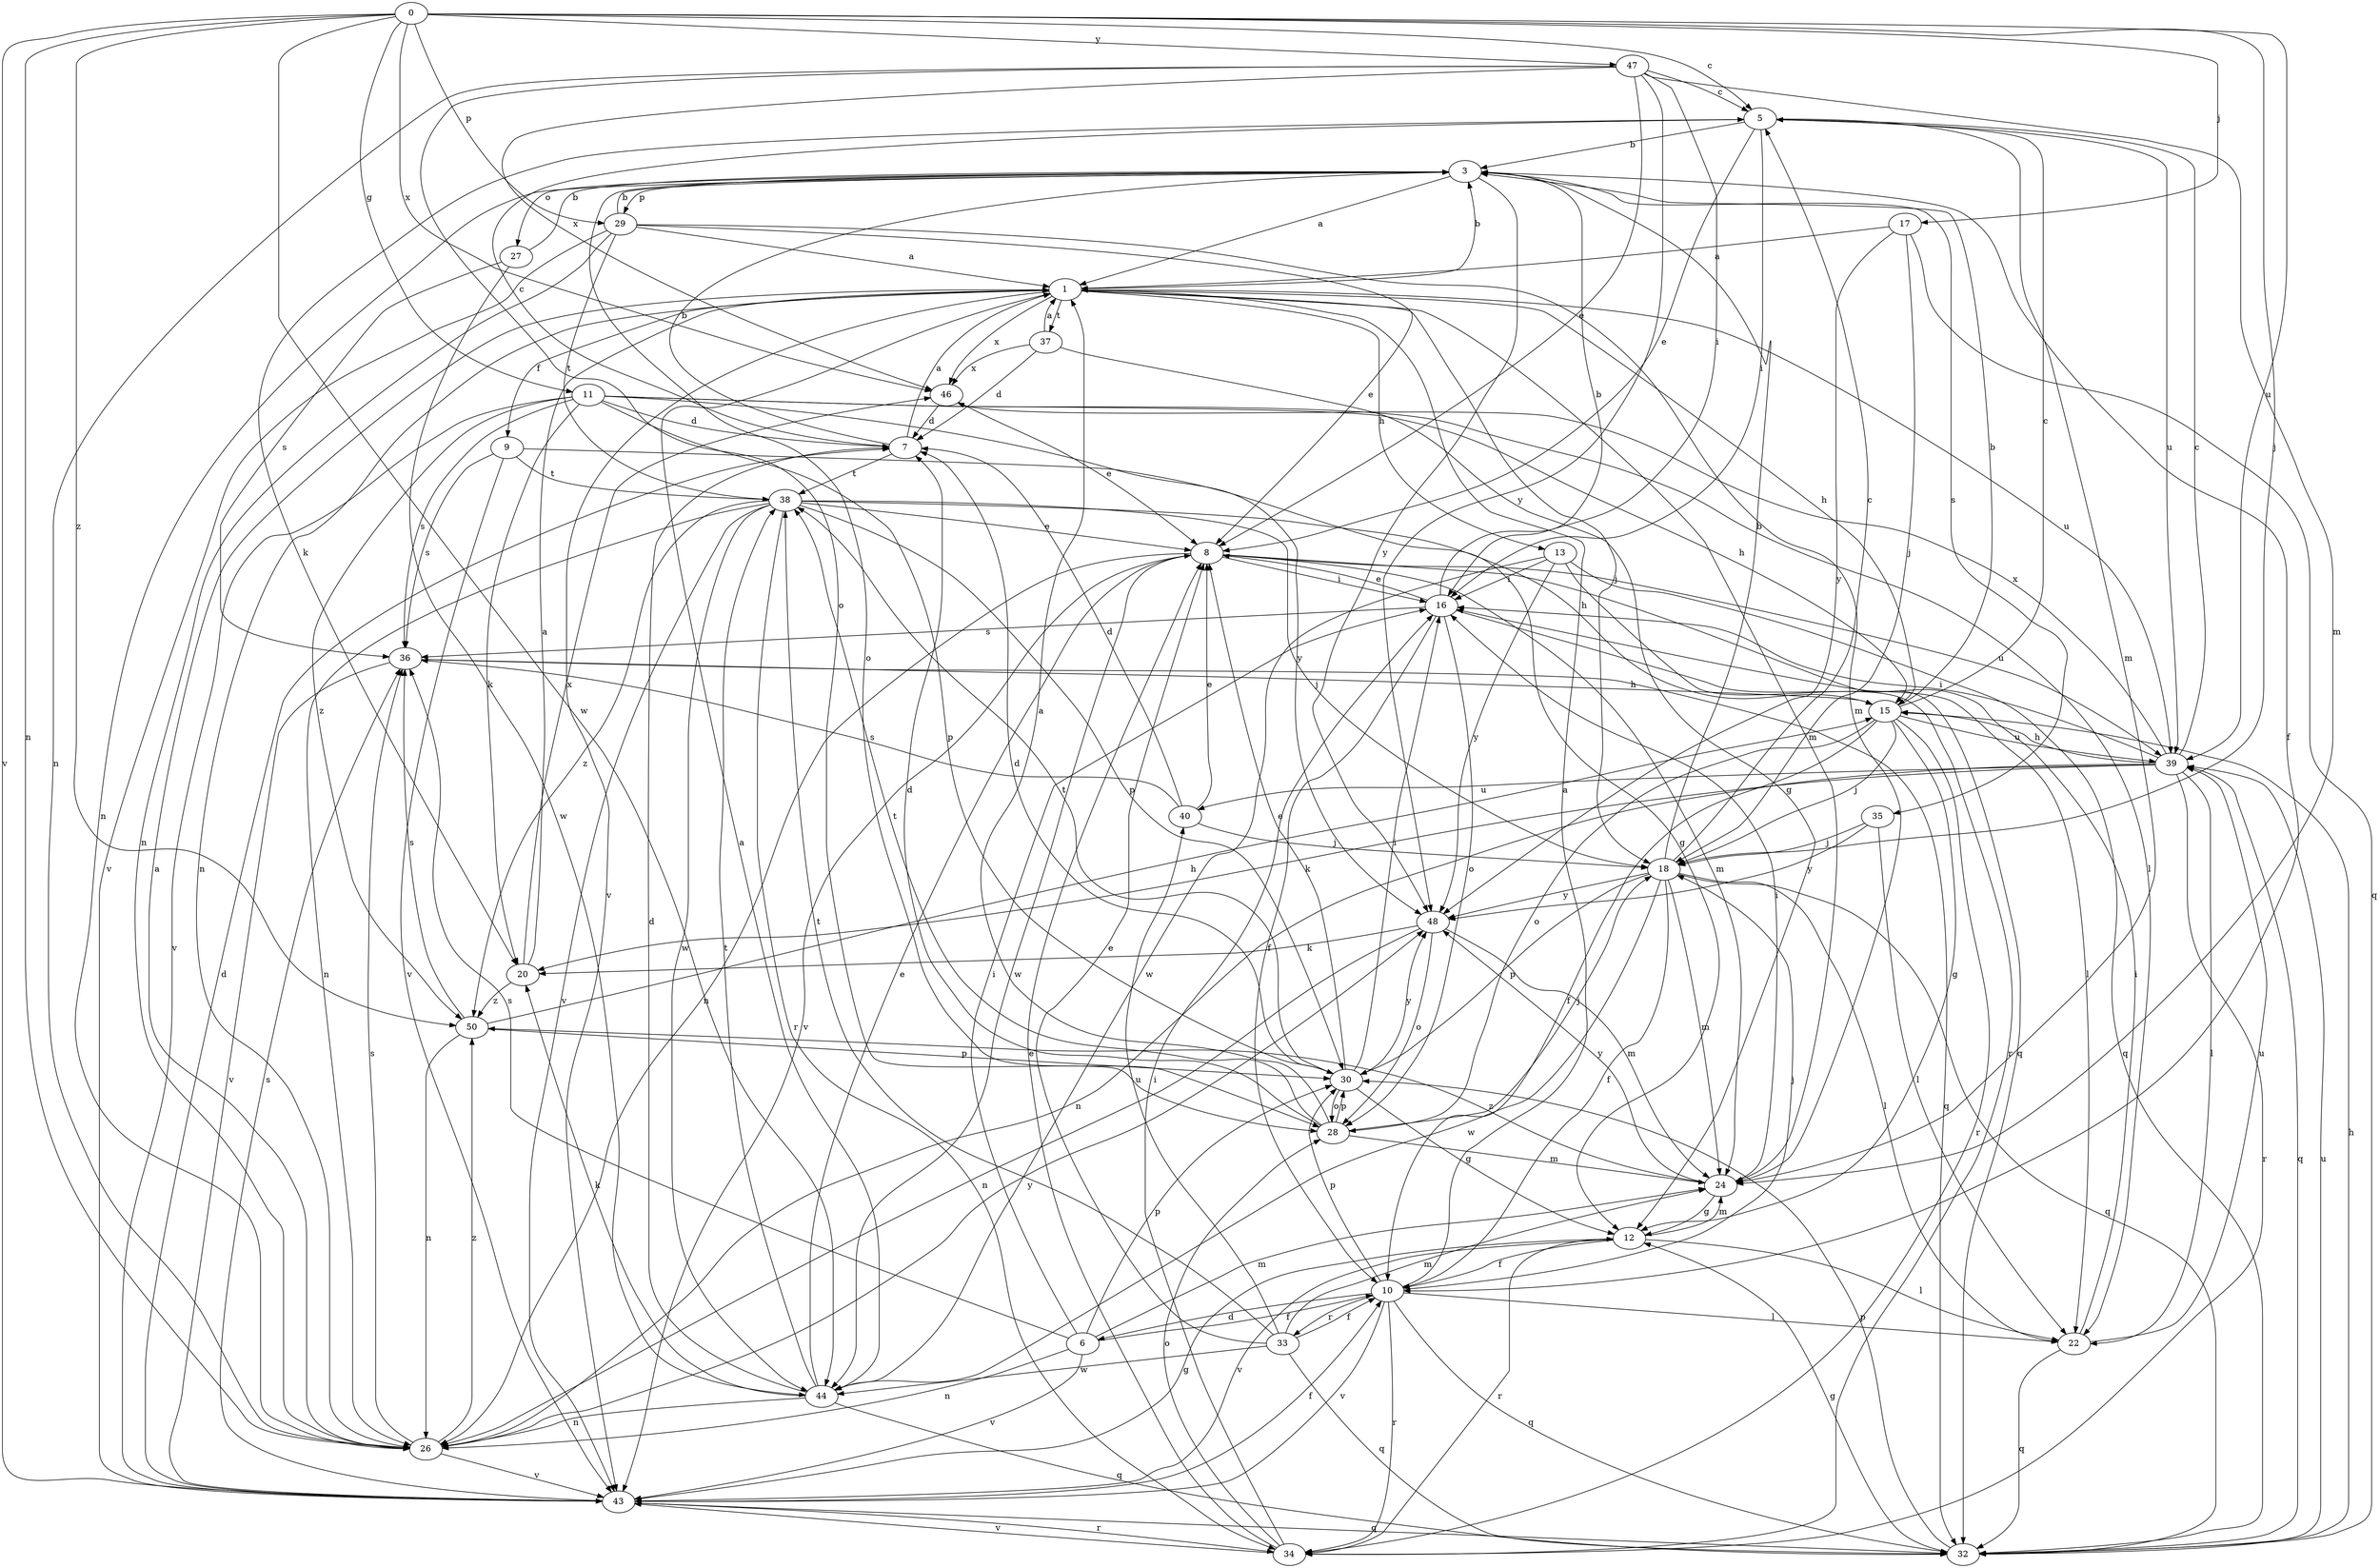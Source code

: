 strict digraph  {
0;
1;
3;
5;
6;
7;
8;
9;
10;
11;
12;
13;
15;
16;
17;
18;
20;
22;
24;
26;
27;
28;
29;
30;
32;
33;
34;
35;
36;
37;
38;
39;
40;
43;
44;
46;
47;
48;
50;
0 -> 5  [label=c];
0 -> 11  [label=g];
0 -> 17  [label=j];
0 -> 18  [label=j];
0 -> 26  [label=n];
0 -> 29  [label=p];
0 -> 39  [label=u];
0 -> 43  [label=v];
0 -> 44  [label=w];
0 -> 46  [label=x];
0 -> 47  [label=y];
0 -> 50  [label=z];
1 -> 3  [label=b];
1 -> 9  [label=f];
1 -> 13  [label=h];
1 -> 15  [label=h];
1 -> 18  [label=j];
1 -> 24  [label=m];
1 -> 26  [label=n];
1 -> 37  [label=t];
1 -> 39  [label=u];
1 -> 43  [label=v];
1 -> 46  [label=x];
3 -> 1  [label=a];
3 -> 10  [label=f];
3 -> 26  [label=n];
3 -> 27  [label=o];
3 -> 28  [label=o];
3 -> 29  [label=p];
3 -> 35  [label=s];
3 -> 48  [label=y];
5 -> 3  [label=b];
5 -> 8  [label=e];
5 -> 16  [label=i];
5 -> 20  [label=k];
5 -> 24  [label=m];
5 -> 39  [label=u];
6 -> 10  [label=f];
6 -> 16  [label=i];
6 -> 24  [label=m];
6 -> 26  [label=n];
6 -> 30  [label=p];
6 -> 36  [label=s];
6 -> 43  [label=v];
7 -> 1  [label=a];
7 -> 3  [label=b];
7 -> 5  [label=c];
7 -> 38  [label=t];
8 -> 16  [label=i];
8 -> 24  [label=m];
8 -> 26  [label=n];
8 -> 32  [label=q];
8 -> 39  [label=u];
8 -> 43  [label=v];
8 -> 44  [label=w];
9 -> 12  [label=g];
9 -> 36  [label=s];
9 -> 38  [label=t];
9 -> 43  [label=v];
10 -> 1  [label=a];
10 -> 6  [label=d];
10 -> 18  [label=j];
10 -> 22  [label=l];
10 -> 30  [label=p];
10 -> 32  [label=q];
10 -> 33  [label=r];
10 -> 34  [label=r];
10 -> 43  [label=v];
11 -> 7  [label=d];
11 -> 15  [label=h];
11 -> 20  [label=k];
11 -> 22  [label=l];
11 -> 30  [label=p];
11 -> 36  [label=s];
11 -> 43  [label=v];
11 -> 48  [label=y];
11 -> 50  [label=z];
12 -> 10  [label=f];
12 -> 22  [label=l];
12 -> 24  [label=m];
12 -> 34  [label=r];
12 -> 43  [label=v];
13 -> 16  [label=i];
13 -> 32  [label=q];
13 -> 34  [label=r];
13 -> 44  [label=w];
13 -> 48  [label=y];
15 -> 3  [label=b];
15 -> 5  [label=c];
15 -> 10  [label=f];
15 -> 12  [label=g];
15 -> 18  [label=j];
15 -> 28  [label=o];
15 -> 34  [label=r];
15 -> 39  [label=u];
16 -> 3  [label=b];
16 -> 8  [label=e];
16 -> 10  [label=f];
16 -> 22  [label=l];
16 -> 28  [label=o];
16 -> 36  [label=s];
17 -> 1  [label=a];
17 -> 18  [label=j];
17 -> 32  [label=q];
17 -> 48  [label=y];
18 -> 3  [label=b];
18 -> 5  [label=c];
18 -> 10  [label=f];
18 -> 22  [label=l];
18 -> 24  [label=m];
18 -> 30  [label=p];
18 -> 32  [label=q];
18 -> 44  [label=w];
18 -> 48  [label=y];
20 -> 1  [label=a];
20 -> 46  [label=x];
20 -> 50  [label=z];
22 -> 16  [label=i];
22 -> 32  [label=q];
22 -> 39  [label=u];
24 -> 12  [label=g];
24 -> 16  [label=i];
24 -> 48  [label=y];
24 -> 50  [label=z];
26 -> 1  [label=a];
26 -> 36  [label=s];
26 -> 43  [label=v];
26 -> 48  [label=y];
26 -> 50  [label=z];
27 -> 3  [label=b];
27 -> 36  [label=s];
27 -> 44  [label=w];
28 -> 1  [label=a];
28 -> 7  [label=d];
28 -> 18  [label=j];
28 -> 24  [label=m];
28 -> 30  [label=p];
28 -> 38  [label=t];
29 -> 1  [label=a];
29 -> 3  [label=b];
29 -> 8  [label=e];
29 -> 24  [label=m];
29 -> 26  [label=n];
29 -> 38  [label=t];
29 -> 43  [label=v];
30 -> 7  [label=d];
30 -> 8  [label=e];
30 -> 12  [label=g];
30 -> 16  [label=i];
30 -> 28  [label=o];
30 -> 38  [label=t];
30 -> 48  [label=y];
32 -> 12  [label=g];
32 -> 15  [label=h];
32 -> 30  [label=p];
32 -> 39  [label=u];
33 -> 8  [label=e];
33 -> 10  [label=f];
33 -> 24  [label=m];
33 -> 32  [label=q];
33 -> 38  [label=t];
33 -> 40  [label=u];
33 -> 44  [label=w];
34 -> 8  [label=e];
34 -> 16  [label=i];
34 -> 28  [label=o];
34 -> 43  [label=v];
35 -> 18  [label=j];
35 -> 22  [label=l];
35 -> 48  [label=y];
36 -> 15  [label=h];
36 -> 32  [label=q];
36 -> 43  [label=v];
37 -> 1  [label=a];
37 -> 7  [label=d];
37 -> 12  [label=g];
37 -> 46  [label=x];
38 -> 8  [label=e];
38 -> 15  [label=h];
38 -> 18  [label=j];
38 -> 26  [label=n];
38 -> 30  [label=p];
38 -> 34  [label=r];
38 -> 43  [label=v];
38 -> 44  [label=w];
38 -> 50  [label=z];
39 -> 5  [label=c];
39 -> 15  [label=h];
39 -> 16  [label=i];
39 -> 20  [label=k];
39 -> 22  [label=l];
39 -> 26  [label=n];
39 -> 32  [label=q];
39 -> 34  [label=r];
39 -> 40  [label=u];
39 -> 46  [label=x];
40 -> 7  [label=d];
40 -> 8  [label=e];
40 -> 18  [label=j];
40 -> 36  [label=s];
43 -> 7  [label=d];
43 -> 10  [label=f];
43 -> 12  [label=g];
43 -> 32  [label=q];
43 -> 34  [label=r];
43 -> 36  [label=s];
44 -> 1  [label=a];
44 -> 7  [label=d];
44 -> 8  [label=e];
44 -> 20  [label=k];
44 -> 26  [label=n];
44 -> 32  [label=q];
44 -> 38  [label=t];
46 -> 7  [label=d];
46 -> 8  [label=e];
47 -> 5  [label=c];
47 -> 8  [label=e];
47 -> 16  [label=i];
47 -> 24  [label=m];
47 -> 26  [label=n];
47 -> 28  [label=o];
47 -> 46  [label=x];
47 -> 48  [label=y];
48 -> 20  [label=k];
48 -> 24  [label=m];
48 -> 26  [label=n];
48 -> 28  [label=o];
50 -> 15  [label=h];
50 -> 26  [label=n];
50 -> 30  [label=p];
50 -> 36  [label=s];
}
